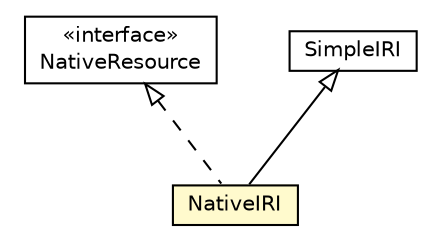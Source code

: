 #!/usr/local/bin/dot
#
# Class diagram 
# Generated by UMLGraph version R5_6-24-gf6e263 (http://www.umlgraph.org/)
#

digraph G {
	edge [fontname="Helvetica",fontsize=10,labelfontname="Helvetica",labelfontsize=10];
	node [fontname="Helvetica",fontsize=10,shape=plaintext];
	nodesep=0.25;
	ranksep=0.5;
	// org.universAAL.context.rdf4j.sail.model.NativeResource
	c4111 [label=<<table title="org.universAAL.context.rdf4j.sail.model.NativeResource" border="0" cellborder="1" cellspacing="0" cellpadding="2" port="p" href="./NativeResource.html">
		<tr><td><table border="0" cellspacing="0" cellpadding="1">
<tr><td align="center" balign="center"> &#171;interface&#187; </td></tr>
<tr><td align="center" balign="center"> NativeResource </td></tr>
		</table></td></tr>
		</table>>, URL="./NativeResource.html", fontname="Helvetica", fontcolor="black", fontsize=10.0];
	// org.universAAL.context.rdf4j.sail.model.NativeIRI
	c4112 [label=<<table title="org.universAAL.context.rdf4j.sail.model.NativeIRI" border="0" cellborder="1" cellspacing="0" cellpadding="2" port="p" bgcolor="lemonChiffon" href="./NativeIRI.html">
		<tr><td><table border="0" cellspacing="0" cellpadding="1">
<tr><td align="center" balign="center"> NativeIRI </td></tr>
		</table></td></tr>
		</table>>, URL="./NativeIRI.html", fontname="Helvetica", fontcolor="black", fontsize=10.0];
	//org.universAAL.context.rdf4j.sail.model.NativeIRI extends org.eclipse.rdf4j.model.impl.SimpleIRI
	c4155:p -> c4112:p [dir=back,arrowtail=empty];
	//org.universAAL.context.rdf4j.sail.model.NativeIRI implements org.universAAL.context.rdf4j.sail.model.NativeResource
	c4111:p -> c4112:p [dir=back,arrowtail=empty,style=dashed];
	// org.eclipse.rdf4j.model.impl.SimpleIRI
	c4155 [label=<<table title="org.eclipse.rdf4j.model.impl.SimpleIRI" border="0" cellborder="1" cellspacing="0" cellpadding="2" port="p" href="http://java.sun.com/j2se/1.4.2/docs/api/org/eclipse/rdf4j/model/impl/SimpleIRI.html">
		<tr><td><table border="0" cellspacing="0" cellpadding="1">
<tr><td align="center" balign="center"> SimpleIRI </td></tr>
		</table></td></tr>
		</table>>, URL="http://java.sun.com/j2se/1.4.2/docs/api/org/eclipse/rdf4j/model/impl/SimpleIRI.html", fontname="Helvetica", fontcolor="black", fontsize=10.0];
}

